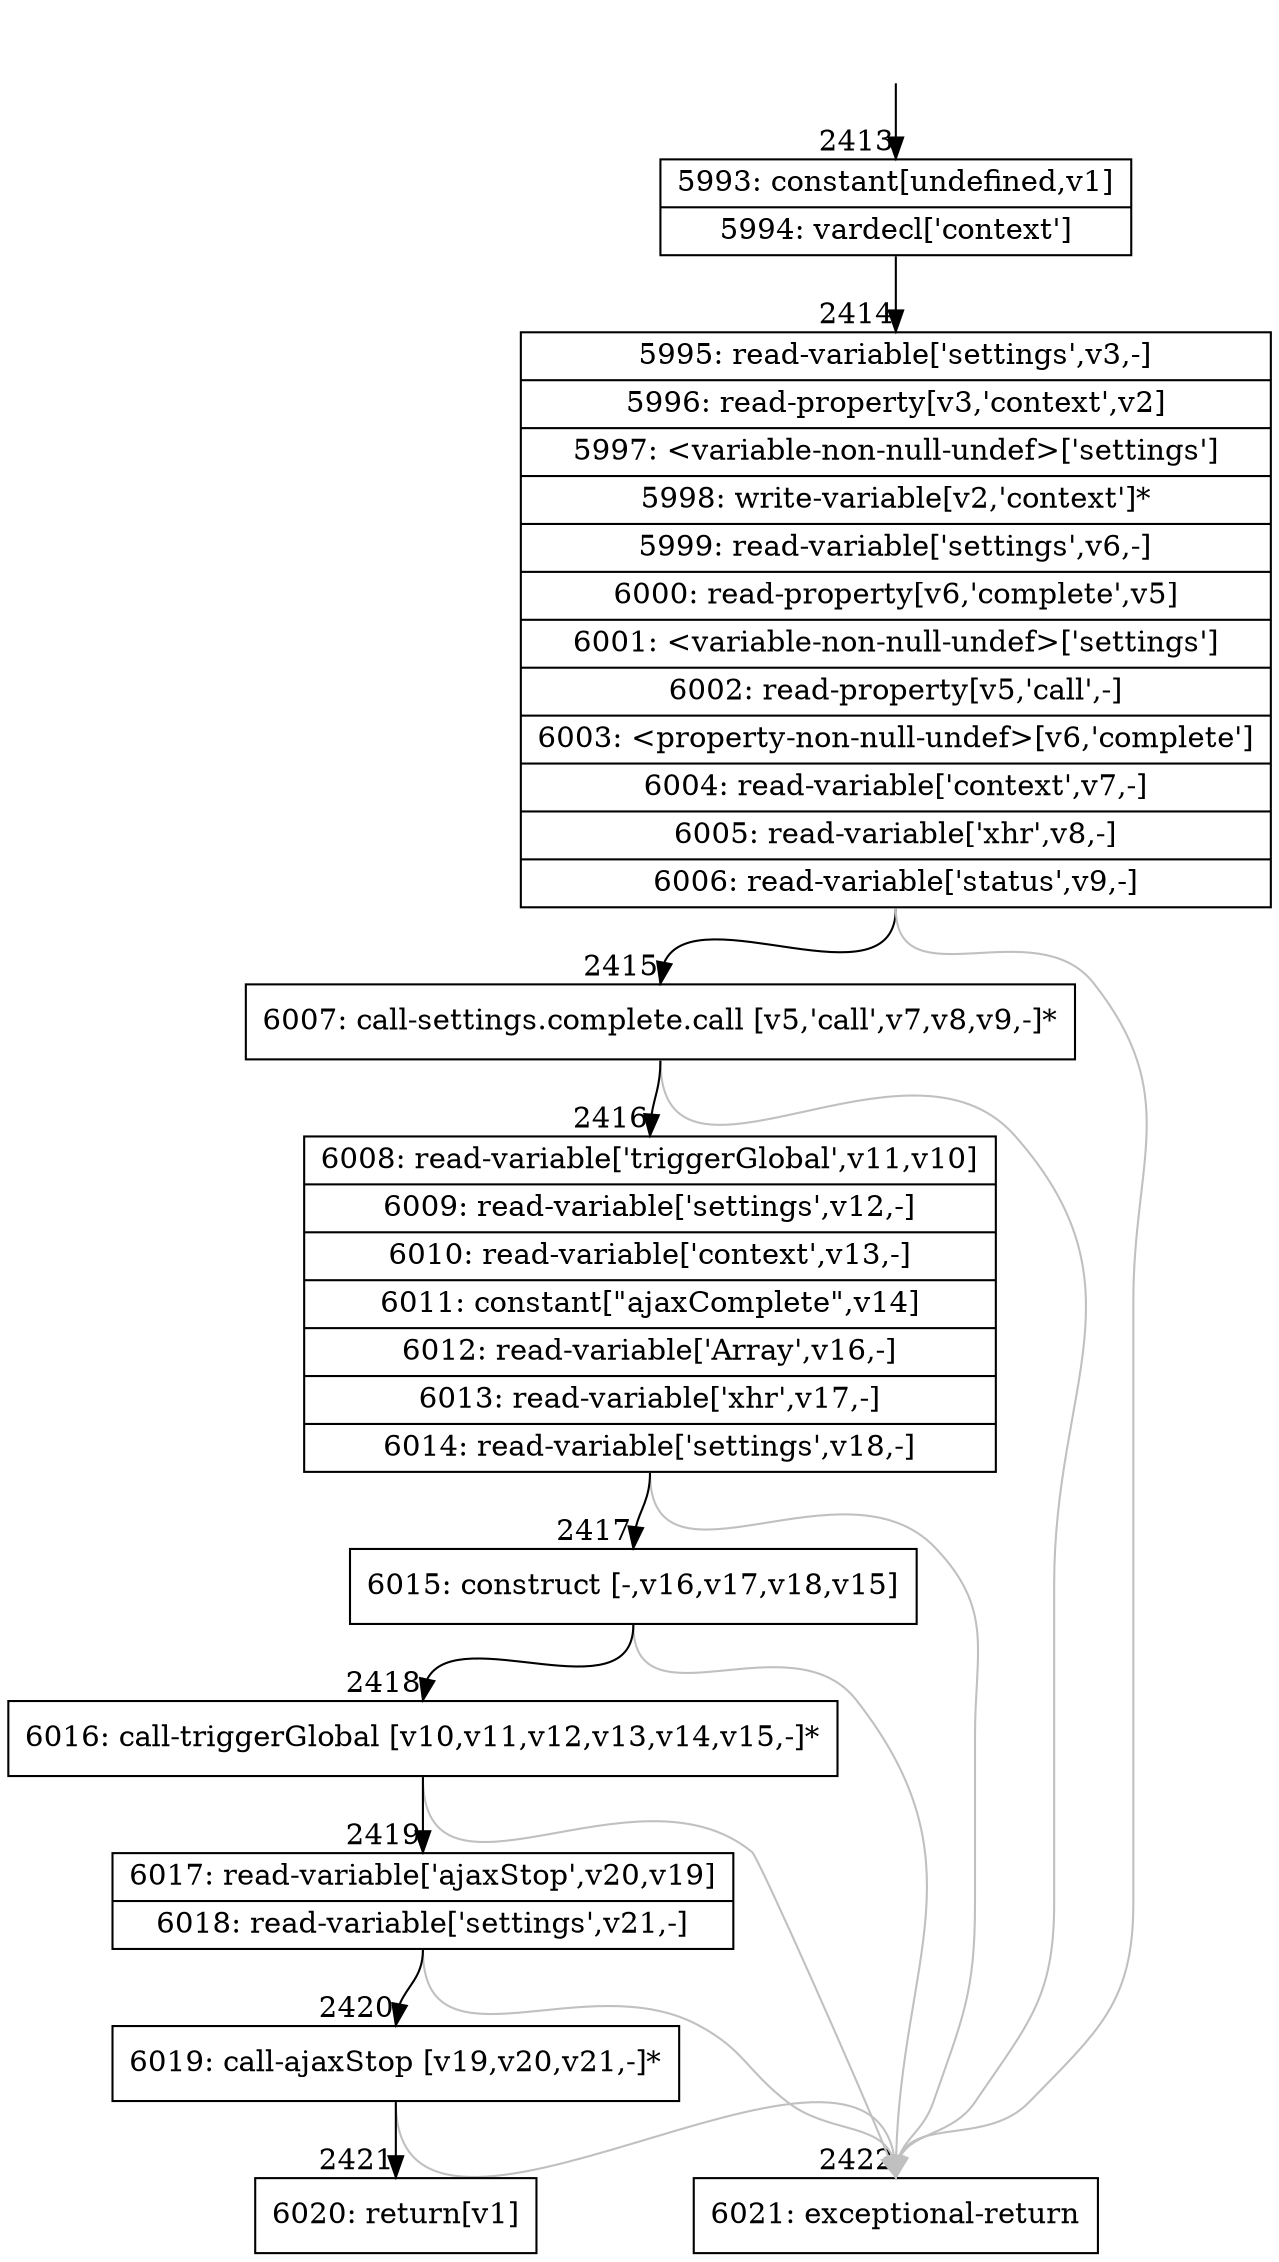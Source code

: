 digraph {
rankdir="TD"
BB_entry219[shape=none,label=""];
BB_entry219 -> BB2413 [tailport=s, headport=n, headlabel="    2413"]
BB2413 [shape=record label="{5993: constant[undefined,v1]|5994: vardecl['context']}" ] 
BB2413 -> BB2414 [tailport=s, headport=n, headlabel="      2414"]
BB2414 [shape=record label="{5995: read-variable['settings',v3,-]|5996: read-property[v3,'context',v2]|5997: \<variable-non-null-undef\>['settings']|5998: write-variable[v2,'context']*|5999: read-variable['settings',v6,-]|6000: read-property[v6,'complete',v5]|6001: \<variable-non-null-undef\>['settings']|6002: read-property[v5,'call',-]|6003: \<property-non-null-undef\>[v6,'complete']|6004: read-variable['context',v7,-]|6005: read-variable['xhr',v8,-]|6006: read-variable['status',v9,-]}" ] 
BB2414 -> BB2415 [tailport=s, headport=n, headlabel="      2415"]
BB2414 -> BB2422 [tailport=s, headport=n, color=gray, headlabel="      2422"]
BB2415 [shape=record label="{6007: call-settings.complete.call [v5,'call',v7,v8,v9,-]*}" ] 
BB2415 -> BB2416 [tailport=s, headport=n, headlabel="      2416"]
BB2415 -> BB2422 [tailport=s, headport=n, color=gray]
BB2416 [shape=record label="{6008: read-variable['triggerGlobal',v11,v10]|6009: read-variable['settings',v12,-]|6010: read-variable['context',v13,-]|6011: constant[\"ajaxComplete\",v14]|6012: read-variable['Array',v16,-]|6013: read-variable['xhr',v17,-]|6014: read-variable['settings',v18,-]}" ] 
BB2416 -> BB2417 [tailport=s, headport=n, headlabel="      2417"]
BB2416 -> BB2422 [tailport=s, headport=n, color=gray]
BB2417 [shape=record label="{6015: construct [-,v16,v17,v18,v15]}" ] 
BB2417 -> BB2418 [tailport=s, headport=n, headlabel="      2418"]
BB2417 -> BB2422 [tailport=s, headport=n, color=gray]
BB2418 [shape=record label="{6016: call-triggerGlobal [v10,v11,v12,v13,v14,v15,-]*}" ] 
BB2418 -> BB2419 [tailport=s, headport=n, headlabel="      2419"]
BB2418 -> BB2422 [tailport=s, headport=n, color=gray]
BB2419 [shape=record label="{6017: read-variable['ajaxStop',v20,v19]|6018: read-variable['settings',v21,-]}" ] 
BB2419 -> BB2420 [tailport=s, headport=n, headlabel="      2420"]
BB2419 -> BB2422 [tailport=s, headport=n, color=gray]
BB2420 [shape=record label="{6019: call-ajaxStop [v19,v20,v21,-]*}" ] 
BB2420 -> BB2421 [tailport=s, headport=n, headlabel="      2421"]
BB2420 -> BB2422 [tailport=s, headport=n, color=gray]
BB2421 [shape=record label="{6020: return[v1]}" ] 
BB2422 [shape=record label="{6021: exceptional-return}" ] 
//#$~ 1223
}
